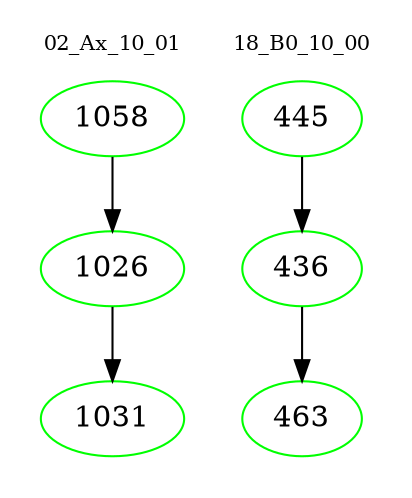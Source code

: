 digraph{
subgraph cluster_0 {
color = white
label = "02_Ax_10_01";
fontsize=10;
T0_1058 [label="1058", color="green"]
T0_1058 -> T0_1026 [color="black"]
T0_1026 [label="1026", color="green"]
T0_1026 -> T0_1031 [color="black"]
T0_1031 [label="1031", color="green"]
}
subgraph cluster_1 {
color = white
label = "18_B0_10_00";
fontsize=10;
T1_445 [label="445", color="green"]
T1_445 -> T1_436 [color="black"]
T1_436 [label="436", color="green"]
T1_436 -> T1_463 [color="black"]
T1_463 [label="463", color="green"]
}
}
